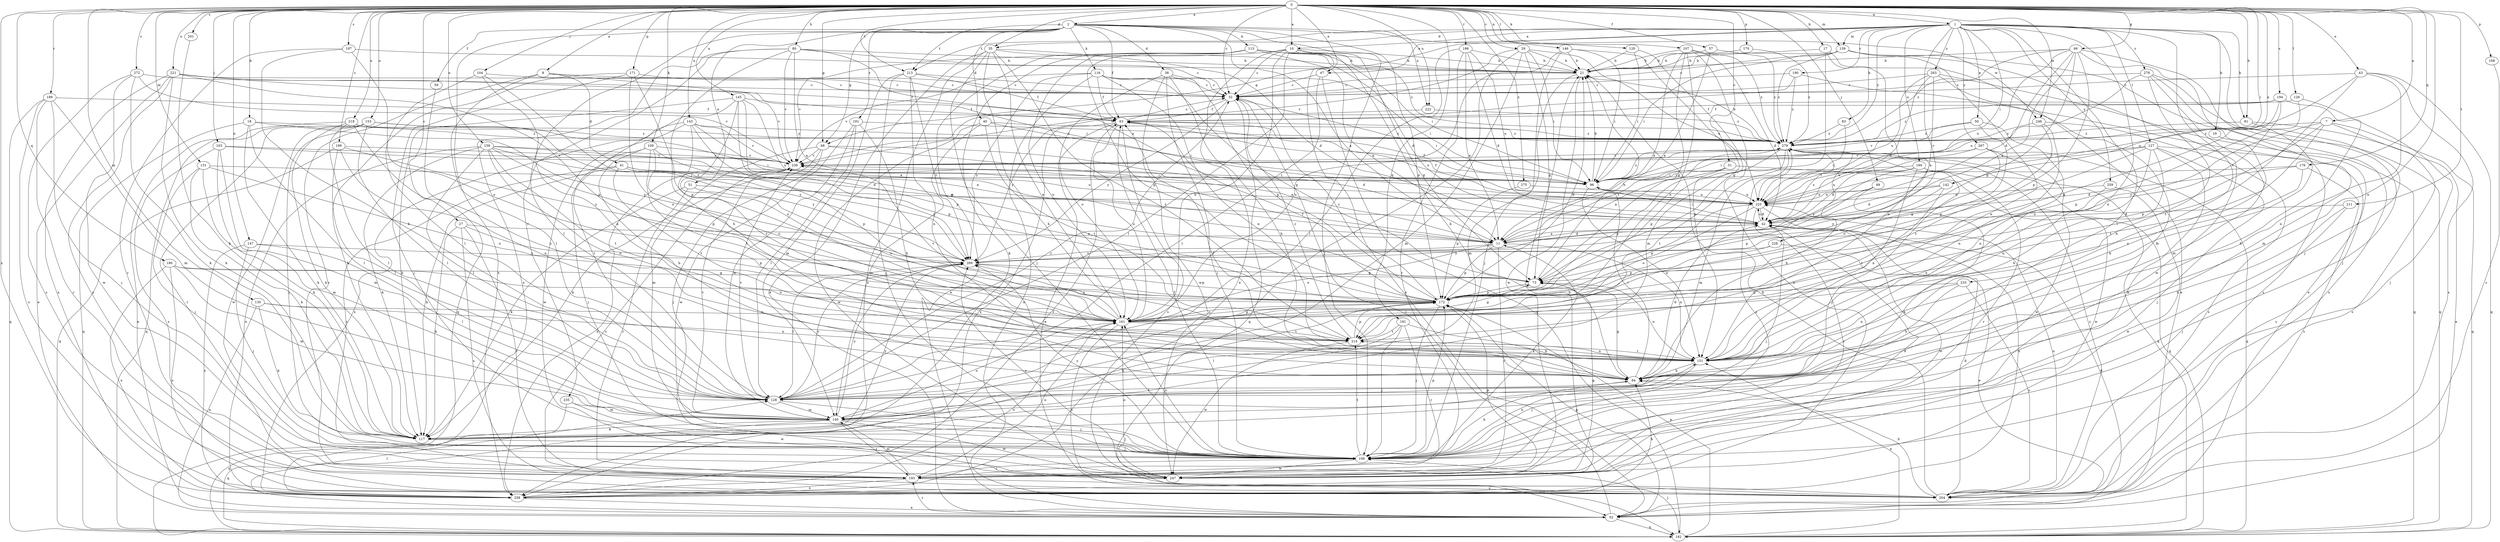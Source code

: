 strict digraph  {
0;
1;
2;
7;
8;
10;
11;
17;
18;
19;
21;
27;
29;
31;
32;
35;
38;
40;
41;
42;
43;
47;
50;
51;
52;
57;
59;
63;
66;
68;
73;
80;
81;
83;
84;
96;
99;
103;
104;
106;
107;
109;
113;
116;
117;
120;
126;
127;
128;
130;
131;
139;
140;
142;
143;
145;
146;
147;
151;
153;
159;
160;
161;
168;
170;
171;
172;
176;
180;
181;
182;
186;
189;
190;
191;
193;
194;
197;
199;
201;
204;
211;
213;
214;
218;
221;
222;
225;
228;
233;
235;
236;
246;
247;
258;
259;
263;
267;
269;
272;
275;
278;
279;
0 -> 1  [label=a];
0 -> 2  [label=a];
0 -> 7  [label=a];
0 -> 8  [label=a];
0 -> 10  [label=a];
0 -> 17  [label=b];
0 -> 18  [label=b];
0 -> 27  [label=c];
0 -> 29  [label=c];
0 -> 31  [label=c];
0 -> 32  [label=c];
0 -> 35  [label=d];
0 -> 43  [label=e];
0 -> 47  [label=e];
0 -> 57  [label=f];
0 -> 66  [label=g];
0 -> 68  [label=g];
0 -> 80  [label=h];
0 -> 81  [label=h];
0 -> 96  [label=i];
0 -> 99  [label=j];
0 -> 103  [label=j];
0 -> 104  [label=j];
0 -> 107  [label=k];
0 -> 109  [label=k];
0 -> 120  [label=l];
0 -> 126  [label=l];
0 -> 130  [label=m];
0 -> 131  [label=m];
0 -> 139  [label=m];
0 -> 142  [label=n];
0 -> 143  [label=n];
0 -> 145  [label=n];
0 -> 146  [label=n];
0 -> 147  [label=n];
0 -> 151  [label=n];
0 -> 153  [label=o];
0 -> 159  [label=o];
0 -> 168  [label=p];
0 -> 170  [label=p];
0 -> 171  [label=p];
0 -> 176  [label=q];
0 -> 180  [label=q];
0 -> 181  [label=q];
0 -> 186  [label=r];
0 -> 189  [label=r];
0 -> 194  [label=s];
0 -> 197  [label=s];
0 -> 199  [label=s];
0 -> 201  [label=s];
0 -> 211  [label=t];
0 -> 213  [label=t];
0 -> 218  [label=u];
0 -> 221  [label=u];
0 -> 222  [label=u];
0 -> 246  [label=w];
0 -> 258  [label=x];
0 -> 272  [label=z];
0 -> 275  [label=z];
1 -> 10  [label=a];
1 -> 19  [label=b];
1 -> 35  [label=d];
1 -> 47  [label=e];
1 -> 50  [label=e];
1 -> 68  [label=g];
1 -> 81  [label=h];
1 -> 83  [label=h];
1 -> 96  [label=i];
1 -> 106  [label=j];
1 -> 127  [label=l];
1 -> 128  [label=l];
1 -> 139  [label=m];
1 -> 151  [label=n];
1 -> 160  [label=o];
1 -> 190  [label=r];
1 -> 213  [label=t];
1 -> 228  [label=v];
1 -> 233  [label=v];
1 -> 259  [label=y];
1 -> 263  [label=y];
1 -> 267  [label=y];
1 -> 278  [label=z];
1 -> 279  [label=z];
2 -> 11  [label=a];
2 -> 38  [label=d];
2 -> 40  [label=d];
2 -> 51  [label=e];
2 -> 59  [label=f];
2 -> 63  [label=f];
2 -> 68  [label=g];
2 -> 106  [label=j];
2 -> 113  [label=k];
2 -> 116  [label=k];
2 -> 172  [label=p];
2 -> 191  [label=r];
2 -> 213  [label=t];
2 -> 222  [label=u];
2 -> 235  [label=v];
2 -> 246  [label=w];
2 -> 258  [label=x];
7 -> 172  [label=p];
7 -> 182  [label=q];
7 -> 204  [label=s];
7 -> 214  [label=t];
7 -> 269  [label=y];
7 -> 279  [label=z];
8 -> 32  [label=c];
8 -> 41  [label=d];
8 -> 96  [label=i];
8 -> 128  [label=l];
8 -> 193  [label=r];
10 -> 21  [label=b];
10 -> 32  [label=c];
10 -> 52  [label=e];
10 -> 73  [label=g];
10 -> 84  [label=h];
10 -> 128  [label=l];
10 -> 161  [label=o];
10 -> 236  [label=v];
10 -> 258  [label=x];
11 -> 42  [label=d];
11 -> 151  [label=n];
11 -> 161  [label=o];
11 -> 172  [label=p];
11 -> 193  [label=r];
11 -> 269  [label=y];
11 -> 279  [label=z];
17 -> 21  [label=b];
17 -> 52  [label=e];
17 -> 73  [label=g];
17 -> 151  [label=n];
18 -> 117  [label=k];
18 -> 128  [label=l];
18 -> 182  [label=q];
18 -> 269  [label=y];
18 -> 279  [label=z];
19 -> 84  [label=h];
21 -> 32  [label=c];
21 -> 140  [label=m];
21 -> 247  [label=w];
27 -> 11  [label=a];
27 -> 117  [label=k];
27 -> 172  [label=p];
27 -> 193  [label=r];
27 -> 204  [label=s];
29 -> 21  [label=b];
29 -> 73  [label=g];
29 -> 96  [label=i];
29 -> 128  [label=l];
29 -> 140  [label=m];
29 -> 225  [label=u];
29 -> 236  [label=v];
31 -> 11  [label=a];
31 -> 96  [label=i];
31 -> 172  [label=p];
31 -> 182  [label=q];
32 -> 63  [label=f];
32 -> 96  [label=i];
32 -> 182  [label=q];
32 -> 269  [label=y];
35 -> 21  [label=b];
35 -> 42  [label=d];
35 -> 52  [label=e];
35 -> 84  [label=h];
35 -> 106  [label=j];
35 -> 161  [label=o];
35 -> 214  [label=t];
35 -> 258  [label=x];
38 -> 32  [label=c];
38 -> 84  [label=h];
38 -> 106  [label=j];
38 -> 161  [label=o];
38 -> 172  [label=p];
38 -> 247  [label=w];
40 -> 96  [label=i];
40 -> 140  [label=m];
40 -> 214  [label=t];
40 -> 247  [label=w];
40 -> 279  [label=z];
41 -> 96  [label=i];
41 -> 117  [label=k];
41 -> 193  [label=r];
41 -> 214  [label=t];
41 -> 225  [label=u];
41 -> 269  [label=y];
42 -> 11  [label=a];
42 -> 96  [label=i];
42 -> 106  [label=j];
42 -> 225  [label=u];
42 -> 247  [label=w];
42 -> 279  [label=z];
43 -> 32  [label=c];
43 -> 151  [label=n];
43 -> 182  [label=q];
43 -> 204  [label=s];
43 -> 214  [label=t];
43 -> 225  [label=u];
47 -> 32  [label=c];
47 -> 128  [label=l];
47 -> 182  [label=q];
50 -> 151  [label=n];
50 -> 172  [label=p];
50 -> 236  [label=v];
50 -> 279  [label=z];
51 -> 117  [label=k];
51 -> 161  [label=o];
51 -> 193  [label=r];
51 -> 225  [label=u];
52 -> 32  [label=c];
52 -> 42  [label=d];
52 -> 128  [label=l];
52 -> 172  [label=p];
52 -> 182  [label=q];
52 -> 193  [label=r];
57 -> 11  [label=a];
57 -> 21  [label=b];
57 -> 279  [label=z];
59 -> 182  [label=q];
63 -> 32  [label=c];
63 -> 52  [label=e];
63 -> 161  [label=o];
63 -> 204  [label=s];
63 -> 225  [label=u];
63 -> 258  [label=x];
63 -> 279  [label=z];
66 -> 11  [label=a];
66 -> 21  [label=b];
66 -> 42  [label=d];
66 -> 73  [label=g];
66 -> 106  [label=j];
66 -> 140  [label=m];
66 -> 172  [label=p];
66 -> 225  [label=u];
66 -> 279  [label=z];
68 -> 11  [label=a];
68 -> 42  [label=d];
68 -> 106  [label=j];
68 -> 117  [label=k];
68 -> 140  [label=m];
68 -> 236  [label=v];
73 -> 21  [label=b];
73 -> 151  [label=n];
73 -> 172  [label=p];
80 -> 11  [label=a];
80 -> 21  [label=b];
80 -> 32  [label=c];
80 -> 84  [label=h];
80 -> 128  [label=l];
80 -> 225  [label=u];
80 -> 236  [label=v];
80 -> 258  [label=x];
81 -> 52  [label=e];
81 -> 151  [label=n];
81 -> 279  [label=z];
83 -> 225  [label=u];
83 -> 279  [label=z];
84 -> 42  [label=d];
84 -> 63  [label=f];
84 -> 73  [label=g];
84 -> 96  [label=i];
84 -> 128  [label=l];
96 -> 21  [label=b];
96 -> 63  [label=f];
96 -> 151  [label=n];
96 -> 225  [label=u];
96 -> 279  [label=z];
99 -> 117  [label=k];
99 -> 172  [label=p];
99 -> 225  [label=u];
103 -> 96  [label=i];
103 -> 117  [label=k];
103 -> 140  [label=m];
103 -> 204  [label=s];
103 -> 236  [label=v];
104 -> 32  [label=c];
104 -> 128  [label=l];
104 -> 151  [label=n];
104 -> 269  [label=y];
106 -> 11  [label=a];
106 -> 63  [label=f];
106 -> 84  [label=h];
106 -> 151  [label=n];
106 -> 161  [label=o];
106 -> 172  [label=p];
106 -> 193  [label=r];
106 -> 214  [label=t];
106 -> 247  [label=w];
106 -> 269  [label=y];
107 -> 11  [label=a];
107 -> 21  [label=b];
107 -> 42  [label=d];
107 -> 73  [label=g];
107 -> 161  [label=o];
107 -> 258  [label=x];
107 -> 279  [label=z];
109 -> 84  [label=h];
109 -> 106  [label=j];
109 -> 161  [label=o];
109 -> 172  [label=p];
109 -> 214  [label=t];
109 -> 236  [label=v];
113 -> 11  [label=a];
113 -> 21  [label=b];
113 -> 42  [label=d];
113 -> 52  [label=e];
113 -> 96  [label=i];
113 -> 117  [label=k];
113 -> 161  [label=o];
113 -> 172  [label=p];
113 -> 279  [label=z];
116 -> 32  [label=c];
116 -> 52  [label=e];
116 -> 63  [label=f];
116 -> 73  [label=g];
116 -> 96  [label=i];
116 -> 151  [label=n];
116 -> 236  [label=v];
116 -> 269  [label=y];
117 -> 106  [label=j];
117 -> 269  [label=y];
120 -> 21  [label=b];
120 -> 96  [label=i];
120 -> 140  [label=m];
126 -> 63  [label=f];
126 -> 106  [label=j];
126 -> 172  [label=p];
127 -> 73  [label=g];
127 -> 84  [label=h];
127 -> 96  [label=i];
127 -> 106  [label=j];
127 -> 117  [label=k];
127 -> 151  [label=n];
127 -> 204  [label=s];
127 -> 236  [label=v];
128 -> 32  [label=c];
128 -> 106  [label=j];
128 -> 140  [label=m];
128 -> 236  [label=v];
128 -> 269  [label=y];
130 -> 52  [label=e];
130 -> 117  [label=k];
130 -> 151  [label=n];
130 -> 161  [label=o];
131 -> 96  [label=i];
131 -> 106  [label=j];
131 -> 117  [label=k];
131 -> 140  [label=m];
131 -> 161  [label=o];
139 -> 21  [label=b];
139 -> 32  [label=c];
139 -> 52  [label=e];
139 -> 96  [label=i];
139 -> 151  [label=n];
139 -> 247  [label=w];
139 -> 279  [label=z];
140 -> 106  [label=j];
140 -> 117  [label=k];
140 -> 161  [label=o];
140 -> 182  [label=q];
140 -> 193  [label=r];
140 -> 236  [label=v];
140 -> 247  [label=w];
140 -> 269  [label=y];
142 -> 42  [label=d];
142 -> 214  [label=t];
142 -> 225  [label=u];
142 -> 269  [label=y];
143 -> 11  [label=a];
143 -> 172  [label=p];
143 -> 214  [label=t];
143 -> 236  [label=v];
143 -> 247  [label=w];
143 -> 258  [label=x];
143 -> 279  [label=z];
145 -> 11  [label=a];
145 -> 63  [label=f];
145 -> 73  [label=g];
145 -> 117  [label=k];
145 -> 128  [label=l];
145 -> 161  [label=o];
145 -> 172  [label=p];
146 -> 21  [label=b];
146 -> 96  [label=i];
146 -> 106  [label=j];
146 -> 151  [label=n];
146 -> 161  [label=o];
147 -> 106  [label=j];
147 -> 128  [label=l];
147 -> 258  [label=x];
147 -> 269  [label=y];
151 -> 84  [label=h];
151 -> 106  [label=j];
151 -> 214  [label=t];
153 -> 106  [label=j];
153 -> 128  [label=l];
153 -> 182  [label=q];
153 -> 193  [label=r];
153 -> 225  [label=u];
153 -> 247  [label=w];
153 -> 279  [label=z];
159 -> 42  [label=d];
159 -> 117  [label=k];
159 -> 128  [label=l];
159 -> 151  [label=n];
159 -> 172  [label=p];
159 -> 214  [label=t];
159 -> 236  [label=v];
159 -> 258  [label=x];
159 -> 269  [label=y];
160 -> 42  [label=d];
160 -> 96  [label=i];
160 -> 151  [label=n];
160 -> 193  [label=r];
160 -> 225  [label=u];
160 -> 247  [label=w];
160 -> 269  [label=y];
161 -> 73  [label=g];
161 -> 172  [label=p];
161 -> 204  [label=s];
161 -> 214  [label=t];
161 -> 236  [label=v];
161 -> 269  [label=y];
168 -> 204  [label=s];
170 -> 21  [label=b];
170 -> 279  [label=z];
171 -> 32  [label=c];
171 -> 106  [label=j];
171 -> 117  [label=k];
171 -> 161  [label=o];
171 -> 172  [label=p];
172 -> 21  [label=b];
172 -> 32  [label=c];
172 -> 63  [label=f];
172 -> 106  [label=j];
172 -> 117  [label=k];
172 -> 161  [label=o];
176 -> 42  [label=d];
176 -> 96  [label=i];
176 -> 161  [label=o];
176 -> 204  [label=s];
180 -> 73  [label=g];
180 -> 140  [label=m];
180 -> 161  [label=o];
180 -> 204  [label=s];
180 -> 258  [label=x];
181 -> 84  [label=h];
181 -> 106  [label=j];
181 -> 128  [label=l];
181 -> 193  [label=r];
181 -> 214  [label=t];
182 -> 106  [label=j];
182 -> 151  [label=n];
182 -> 172  [label=p];
186 -> 11  [label=a];
186 -> 21  [label=b];
186 -> 42  [label=d];
186 -> 128  [label=l];
186 -> 193  [label=r];
186 -> 225  [label=u];
189 -> 63  [label=f];
189 -> 106  [label=j];
189 -> 140  [label=m];
189 -> 182  [label=q];
189 -> 193  [label=r];
189 -> 204  [label=s];
190 -> 32  [label=c];
190 -> 204  [label=s];
190 -> 236  [label=v];
190 -> 279  [label=z];
191 -> 84  [label=h];
191 -> 128  [label=l];
191 -> 140  [label=m];
191 -> 247  [label=w];
191 -> 279  [label=z];
193 -> 140  [label=m];
193 -> 161  [label=o];
193 -> 204  [label=s];
193 -> 258  [label=x];
193 -> 279  [label=z];
194 -> 63  [label=f];
194 -> 73  [label=g];
194 -> 84  [label=h];
194 -> 161  [label=o];
194 -> 279  [label=z];
197 -> 21  [label=b];
197 -> 84  [label=h];
197 -> 161  [label=o];
197 -> 193  [label=r];
199 -> 128  [label=l];
199 -> 151  [label=n];
199 -> 182  [label=q];
199 -> 236  [label=v];
199 -> 269  [label=y];
201 -> 117  [label=k];
204 -> 21  [label=b];
204 -> 42  [label=d];
204 -> 84  [label=h];
204 -> 225  [label=u];
204 -> 279  [label=z];
211 -> 42  [label=d];
211 -> 84  [label=h];
211 -> 106  [label=j];
213 -> 32  [label=c];
213 -> 63  [label=f];
213 -> 106  [label=j];
213 -> 140  [label=m];
213 -> 151  [label=n];
213 -> 269  [label=y];
214 -> 32  [label=c];
214 -> 151  [label=n];
214 -> 172  [label=p];
214 -> 247  [label=w];
218 -> 52  [label=e];
218 -> 117  [label=k];
218 -> 128  [label=l];
218 -> 151  [label=n];
218 -> 269  [label=y];
218 -> 279  [label=z];
221 -> 32  [label=c];
221 -> 52  [label=e];
221 -> 63  [label=f];
221 -> 117  [label=k];
221 -> 172  [label=p];
221 -> 204  [label=s];
221 -> 236  [label=v];
221 -> 258  [label=x];
222 -> 269  [label=y];
222 -> 279  [label=z];
225 -> 42  [label=d];
225 -> 63  [label=f];
225 -> 161  [label=o];
225 -> 172  [label=p];
225 -> 193  [label=r];
225 -> 258  [label=x];
228 -> 52  [label=e];
228 -> 172  [label=p];
228 -> 269  [label=y];
233 -> 84  [label=h];
233 -> 151  [label=n];
233 -> 172  [label=p];
233 -> 204  [label=s];
235 -> 140  [label=m];
235 -> 182  [label=q];
235 -> 247  [label=w];
236 -> 96  [label=i];
236 -> 204  [label=s];
236 -> 258  [label=x];
246 -> 151  [label=n];
246 -> 204  [label=s];
246 -> 214  [label=t];
246 -> 279  [label=z];
247 -> 42  [label=d];
247 -> 73  [label=g];
247 -> 161  [label=o];
247 -> 172  [label=p];
247 -> 269  [label=y];
258 -> 21  [label=b];
258 -> 52  [label=e];
258 -> 63  [label=f];
258 -> 84  [label=h];
258 -> 161  [label=o];
259 -> 151  [label=n];
259 -> 225  [label=u];
259 -> 247  [label=w];
263 -> 11  [label=a];
263 -> 32  [label=c];
263 -> 42  [label=d];
263 -> 128  [label=l];
263 -> 182  [label=q];
263 -> 225  [label=u];
267 -> 161  [label=o];
267 -> 182  [label=q];
267 -> 225  [label=u];
267 -> 236  [label=v];
267 -> 247  [label=w];
269 -> 73  [label=g];
269 -> 128  [label=l];
269 -> 172  [label=p];
272 -> 32  [label=c];
272 -> 117  [label=k];
272 -> 204  [label=s];
272 -> 236  [label=v];
272 -> 247  [label=w];
275 -> 172  [label=p];
275 -> 225  [label=u];
278 -> 32  [label=c];
278 -> 84  [label=h];
278 -> 140  [label=m];
278 -> 182  [label=q];
278 -> 204  [label=s];
278 -> 225  [label=u];
279 -> 21  [label=b];
279 -> 84  [label=h];
279 -> 106  [label=j];
279 -> 140  [label=m];
279 -> 172  [label=p];
279 -> 182  [label=q];
279 -> 214  [label=t];
279 -> 236  [label=v];
}
